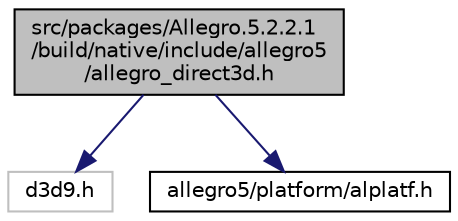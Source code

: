 digraph "src/packages/Allegro.5.2.2.1/build/native/include/allegro5/allegro_direct3d.h"
{
  edge [fontname="Helvetica",fontsize="10",labelfontname="Helvetica",labelfontsize="10"];
  node [fontname="Helvetica",fontsize="10",shape=record];
  Node0 [label="src/packages/Allegro.5.2.2.1\l/build/native/include/allegro5\l/allegro_direct3d.h",height=0.2,width=0.4,color="black", fillcolor="grey75", style="filled", fontcolor="black"];
  Node0 -> Node1 [color="midnightblue",fontsize="10",style="solid"];
  Node1 [label="d3d9.h",height=0.2,width=0.4,color="grey75", fillcolor="white", style="filled"];
  Node0 -> Node2 [color="midnightblue",fontsize="10",style="solid"];
  Node2 [label="allegro5/platform/alplatf.h",height=0.2,width=0.4,color="black", fillcolor="white", style="filled",URL="$alplatf_8h.html"];
}
